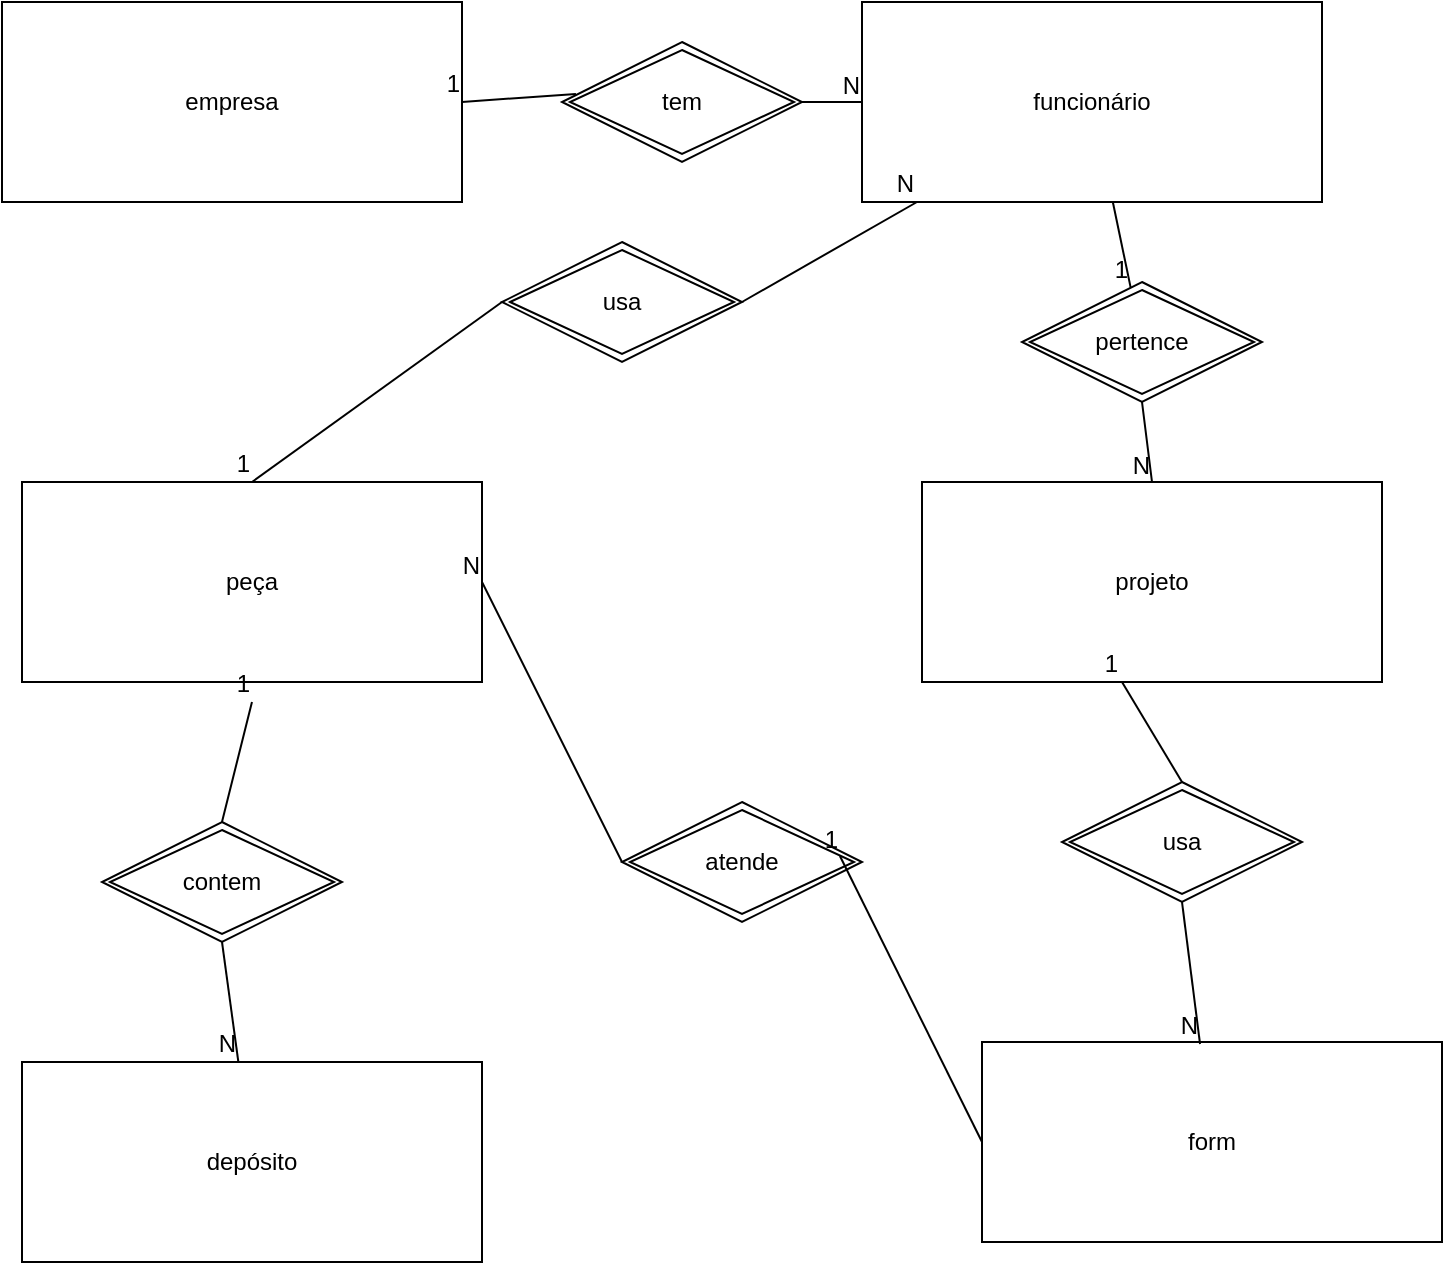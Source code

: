 <mxfile version="21.6.9" type="github">
  <diagram name="Página-1" id="EWVky7iAQABobKXgszDF">
    <mxGraphModel dx="1434" dy="723" grid="1" gridSize="10" guides="1" tooltips="1" connect="1" arrows="1" fold="1" page="1" pageScale="1" pageWidth="850" pageHeight="1100" math="0" shadow="0">
      <root>
        <mxCell id="0" />
        <mxCell id="1" parent="0" />
        <mxCell id="0r7wfIu5M6shFZeh-IN2-1" value="empresa" style="whiteSpace=wrap;html=1;align=center;" vertex="1" parent="1">
          <mxGeometry x="10" y="40" width="230" height="100" as="geometry" />
        </mxCell>
        <mxCell id="0r7wfIu5M6shFZeh-IN2-2" value="funcionário" style="whiteSpace=wrap;html=1;align=center;" vertex="1" parent="1">
          <mxGeometry x="440" y="40" width="230" height="100" as="geometry" />
        </mxCell>
        <mxCell id="0r7wfIu5M6shFZeh-IN2-3" value="projeto" style="whiteSpace=wrap;html=1;align=center;" vertex="1" parent="1">
          <mxGeometry x="470" y="280" width="230" height="100" as="geometry" />
        </mxCell>
        <mxCell id="0r7wfIu5M6shFZeh-IN2-4" value="form" style="whiteSpace=wrap;html=1;align=center;" vertex="1" parent="1">
          <mxGeometry x="500" y="560" width="230" height="100" as="geometry" />
        </mxCell>
        <mxCell id="0r7wfIu5M6shFZeh-IN2-5" value="peça" style="whiteSpace=wrap;html=1;align=center;" vertex="1" parent="1">
          <mxGeometry x="20" y="280" width="230" height="100" as="geometry" />
        </mxCell>
        <mxCell id="0r7wfIu5M6shFZeh-IN2-6" value="depósito" style="whiteSpace=wrap;html=1;align=center;" vertex="1" parent="1">
          <mxGeometry x="20" y="570" width="230" height="100" as="geometry" />
        </mxCell>
        <mxCell id="0r7wfIu5M6shFZeh-IN2-7" value="tem" style="shape=rhombus;double=1;perimeter=rhombusPerimeter;whiteSpace=wrap;html=1;align=center;" vertex="1" parent="1">
          <mxGeometry x="290" y="60" width="120" height="60" as="geometry" />
        </mxCell>
        <mxCell id="0r7wfIu5M6shFZeh-IN2-8" value="pertence" style="shape=rhombus;double=1;perimeter=rhombusPerimeter;whiteSpace=wrap;html=1;align=center;" vertex="1" parent="1">
          <mxGeometry x="520" y="180" width="120" height="60" as="geometry" />
        </mxCell>
        <mxCell id="0r7wfIu5M6shFZeh-IN2-9" value="usa" style="shape=rhombus;double=1;perimeter=rhombusPerimeter;whiteSpace=wrap;html=1;align=center;" vertex="1" parent="1">
          <mxGeometry x="260" y="160" width="120" height="60" as="geometry" />
        </mxCell>
        <mxCell id="0r7wfIu5M6shFZeh-IN2-10" value="atende" style="shape=rhombus;double=1;perimeter=rhombusPerimeter;whiteSpace=wrap;html=1;align=center;" vertex="1" parent="1">
          <mxGeometry x="320" y="440" width="120" height="60" as="geometry" />
        </mxCell>
        <mxCell id="0r7wfIu5M6shFZeh-IN2-11" value="usa" style="shape=rhombus;double=1;perimeter=rhombusPerimeter;whiteSpace=wrap;html=1;align=center;" vertex="1" parent="1">
          <mxGeometry x="540" y="430" width="120" height="60" as="geometry" />
        </mxCell>
        <mxCell id="0r7wfIu5M6shFZeh-IN2-12" value="" style="endArrow=none;html=1;rounded=0;entryX=1;entryY=0.5;entryDx=0;entryDy=0;exitX=0.058;exitY=0.433;exitDx=0;exitDy=0;exitPerimeter=0;" edge="1" parent="1" source="0r7wfIu5M6shFZeh-IN2-7" target="0r7wfIu5M6shFZeh-IN2-1">
          <mxGeometry relative="1" as="geometry">
            <mxPoint x="340" y="380" as="sourcePoint" />
            <mxPoint x="500" y="380" as="targetPoint" />
          </mxGeometry>
        </mxCell>
        <mxCell id="0r7wfIu5M6shFZeh-IN2-13" value="1" style="resizable=0;html=1;whiteSpace=wrap;align=right;verticalAlign=bottom;" connectable="0" vertex="1" parent="0r7wfIu5M6shFZeh-IN2-12">
          <mxGeometry x="1" relative="1" as="geometry" />
        </mxCell>
        <mxCell id="0r7wfIu5M6shFZeh-IN2-14" value="" style="endArrow=none;html=1;rounded=0;exitX=0;exitY=0.5;exitDx=0;exitDy=0;entryX=0.5;entryY=0;entryDx=0;entryDy=0;" edge="1" parent="1" source="0r7wfIu5M6shFZeh-IN2-9" target="0r7wfIu5M6shFZeh-IN2-5">
          <mxGeometry relative="1" as="geometry">
            <mxPoint x="340" y="380" as="sourcePoint" />
            <mxPoint x="260" y="190" as="targetPoint" />
          </mxGeometry>
        </mxCell>
        <mxCell id="0r7wfIu5M6shFZeh-IN2-15" value="1" style="resizable=0;html=1;whiteSpace=wrap;align=right;verticalAlign=bottom;" connectable="0" vertex="1" parent="0r7wfIu5M6shFZeh-IN2-14">
          <mxGeometry x="1" relative="1" as="geometry" />
        </mxCell>
        <mxCell id="0r7wfIu5M6shFZeh-IN2-16" value="" style="endArrow=none;html=1;rounded=0;" edge="1" parent="1" source="0r7wfIu5M6shFZeh-IN2-2" target="0r7wfIu5M6shFZeh-IN2-8">
          <mxGeometry relative="1" as="geometry">
            <mxPoint x="340" y="380" as="sourcePoint" />
            <mxPoint x="500" y="380" as="targetPoint" />
          </mxGeometry>
        </mxCell>
        <mxCell id="0r7wfIu5M6shFZeh-IN2-17" value="1" style="resizable=0;html=1;whiteSpace=wrap;align=right;verticalAlign=bottom;" connectable="0" vertex="1" parent="0r7wfIu5M6shFZeh-IN2-16">
          <mxGeometry x="1" relative="1" as="geometry" />
        </mxCell>
        <mxCell id="0r7wfIu5M6shFZeh-IN2-18" value="" style="endArrow=none;html=1;rounded=0;exitX=0.5;exitY=1;exitDx=0;exitDy=0;" edge="1" parent="1" source="0r7wfIu5M6shFZeh-IN2-3">
          <mxGeometry relative="1" as="geometry">
            <mxPoint x="340" y="380" as="sourcePoint" />
            <mxPoint x="500" y="380" as="targetPoint" />
          </mxGeometry>
        </mxCell>
        <mxCell id="0r7wfIu5M6shFZeh-IN2-20" value="" style="endArrow=none;html=1;rounded=0;exitX=0.5;exitY=0;exitDx=0;exitDy=0;" edge="1" parent="1" source="0r7wfIu5M6shFZeh-IN2-11">
          <mxGeometry relative="1" as="geometry">
            <mxPoint x="340" y="380" as="sourcePoint" />
            <mxPoint x="570" y="380" as="targetPoint" />
          </mxGeometry>
        </mxCell>
        <mxCell id="0r7wfIu5M6shFZeh-IN2-21" value="1" style="resizable=0;html=1;whiteSpace=wrap;align=right;verticalAlign=bottom;" connectable="0" vertex="1" parent="0r7wfIu5M6shFZeh-IN2-20">
          <mxGeometry x="1" relative="1" as="geometry" />
        </mxCell>
        <mxCell id="0r7wfIu5M6shFZeh-IN2-22" value="" style="endArrow=none;html=1;rounded=0;exitX=0;exitY=0.5;exitDx=0;exitDy=0;entryX=0.908;entryY=0.45;entryDx=0;entryDy=0;entryPerimeter=0;" edge="1" parent="1" source="0r7wfIu5M6shFZeh-IN2-4" target="0r7wfIu5M6shFZeh-IN2-10">
          <mxGeometry relative="1" as="geometry">
            <mxPoint x="340" y="380" as="sourcePoint" />
            <mxPoint x="500" y="380" as="targetPoint" />
          </mxGeometry>
        </mxCell>
        <mxCell id="0r7wfIu5M6shFZeh-IN2-23" value="1" style="resizable=0;html=1;whiteSpace=wrap;align=right;verticalAlign=bottom;" connectable="0" vertex="1" parent="0r7wfIu5M6shFZeh-IN2-22">
          <mxGeometry x="1" relative="1" as="geometry" />
        </mxCell>
        <mxCell id="0r7wfIu5M6shFZeh-IN2-26" value="" style="endArrow=none;html=1;rounded=0;exitX=0.5;exitY=0;exitDx=0;exitDy=0;" edge="1" parent="1" source="0r7wfIu5M6shFZeh-IN2-40">
          <mxGeometry relative="1" as="geometry">
            <mxPoint x="340" y="380" as="sourcePoint" />
            <mxPoint x="135" y="390" as="targetPoint" />
          </mxGeometry>
        </mxCell>
        <mxCell id="0r7wfIu5M6shFZeh-IN2-27" value="1" style="resizable=0;html=1;whiteSpace=wrap;align=right;verticalAlign=bottom;" connectable="0" vertex="1" parent="0r7wfIu5M6shFZeh-IN2-26">
          <mxGeometry x="1" relative="1" as="geometry" />
        </mxCell>
        <mxCell id="0r7wfIu5M6shFZeh-IN2-28" value="" style="endArrow=none;html=1;rounded=0;exitX=1;exitY=0.5;exitDx=0;exitDy=0;" edge="1" parent="1" source="0r7wfIu5M6shFZeh-IN2-7" target="0r7wfIu5M6shFZeh-IN2-2">
          <mxGeometry relative="1" as="geometry">
            <mxPoint x="410" y="150" as="sourcePoint" />
            <mxPoint x="500" y="380" as="targetPoint" />
          </mxGeometry>
        </mxCell>
        <mxCell id="0r7wfIu5M6shFZeh-IN2-29" value="N" style="resizable=0;html=1;whiteSpace=wrap;align=right;verticalAlign=bottom;" connectable="0" vertex="1" parent="0r7wfIu5M6shFZeh-IN2-28">
          <mxGeometry x="1" relative="1" as="geometry" />
        </mxCell>
        <mxCell id="0r7wfIu5M6shFZeh-IN2-30" value="" style="endArrow=none;html=1;rounded=0;exitX=0.5;exitY=1;exitDx=0;exitDy=0;entryX=0.5;entryY=0;entryDx=0;entryDy=0;" edge="1" parent="1" source="0r7wfIu5M6shFZeh-IN2-8" target="0r7wfIu5M6shFZeh-IN2-3">
          <mxGeometry relative="1" as="geometry">
            <mxPoint x="340" y="380" as="sourcePoint" />
            <mxPoint x="500" y="380" as="targetPoint" />
          </mxGeometry>
        </mxCell>
        <mxCell id="0r7wfIu5M6shFZeh-IN2-31" value="N" style="resizable=0;html=1;whiteSpace=wrap;align=right;verticalAlign=bottom;" connectable="0" vertex="1" parent="0r7wfIu5M6shFZeh-IN2-30">
          <mxGeometry x="1" relative="1" as="geometry" />
        </mxCell>
        <mxCell id="0r7wfIu5M6shFZeh-IN2-32" value="" style="endArrow=none;html=1;rounded=0;exitX=0.5;exitY=1;exitDx=0;exitDy=0;entryX=0.474;entryY=0.01;entryDx=0;entryDy=0;entryPerimeter=0;" edge="1" parent="1" source="0r7wfIu5M6shFZeh-IN2-11" target="0r7wfIu5M6shFZeh-IN2-4">
          <mxGeometry relative="1" as="geometry">
            <mxPoint x="340" y="380" as="sourcePoint" />
            <mxPoint x="500" y="380" as="targetPoint" />
          </mxGeometry>
        </mxCell>
        <mxCell id="0r7wfIu5M6shFZeh-IN2-33" value="N" style="resizable=0;html=1;whiteSpace=wrap;align=right;verticalAlign=bottom;" connectable="0" vertex="1" parent="0r7wfIu5M6shFZeh-IN2-32">
          <mxGeometry x="1" relative="1" as="geometry" />
        </mxCell>
        <mxCell id="0r7wfIu5M6shFZeh-IN2-36" value="" style="endArrow=none;html=1;rounded=0;entryX=1;entryY=0.5;entryDx=0;entryDy=0;exitX=0;exitY=0.5;exitDx=0;exitDy=0;" edge="1" parent="1" source="0r7wfIu5M6shFZeh-IN2-10" target="0r7wfIu5M6shFZeh-IN2-5">
          <mxGeometry relative="1" as="geometry">
            <mxPoint x="420" y="410" as="sourcePoint" />
            <mxPoint x="500" y="380" as="targetPoint" />
          </mxGeometry>
        </mxCell>
        <mxCell id="0r7wfIu5M6shFZeh-IN2-37" value="N" style="resizable=0;html=1;whiteSpace=wrap;align=right;verticalAlign=bottom;" connectable="0" vertex="1" parent="0r7wfIu5M6shFZeh-IN2-36">
          <mxGeometry x="1" relative="1" as="geometry" />
        </mxCell>
        <mxCell id="0r7wfIu5M6shFZeh-IN2-38" value="" style="endArrow=none;html=1;rounded=0;exitX=1;exitY=0.5;exitDx=0;exitDy=0;" edge="1" parent="1" source="0r7wfIu5M6shFZeh-IN2-9" target="0r7wfIu5M6shFZeh-IN2-2">
          <mxGeometry relative="1" as="geometry">
            <mxPoint x="380" y="240" as="sourcePoint" />
            <mxPoint x="500" y="380" as="targetPoint" />
          </mxGeometry>
        </mxCell>
        <mxCell id="0r7wfIu5M6shFZeh-IN2-39" value="N" style="resizable=0;html=1;whiteSpace=wrap;align=right;verticalAlign=bottom;" connectable="0" vertex="1" parent="0r7wfIu5M6shFZeh-IN2-38">
          <mxGeometry x="1" relative="1" as="geometry" />
        </mxCell>
        <mxCell id="0r7wfIu5M6shFZeh-IN2-40" value="contem" style="shape=rhombus;double=1;perimeter=rhombusPerimeter;whiteSpace=wrap;html=1;align=center;" vertex="1" parent="1">
          <mxGeometry x="60" y="450" width="120" height="60" as="geometry" />
        </mxCell>
        <mxCell id="0r7wfIu5M6shFZeh-IN2-41" value="" style="endArrow=none;html=1;rounded=0;exitX=0.5;exitY=1;exitDx=0;exitDy=0;" edge="1" parent="1" source="0r7wfIu5M6shFZeh-IN2-40" target="0r7wfIu5M6shFZeh-IN2-6">
          <mxGeometry relative="1" as="geometry">
            <mxPoint x="340" y="380" as="sourcePoint" />
            <mxPoint x="500" y="380" as="targetPoint" />
          </mxGeometry>
        </mxCell>
        <mxCell id="0r7wfIu5M6shFZeh-IN2-42" value="N" style="resizable=0;html=1;whiteSpace=wrap;align=right;verticalAlign=bottom;" connectable="0" vertex="1" parent="0r7wfIu5M6shFZeh-IN2-41">
          <mxGeometry x="1" relative="1" as="geometry" />
        </mxCell>
      </root>
    </mxGraphModel>
  </diagram>
</mxfile>
